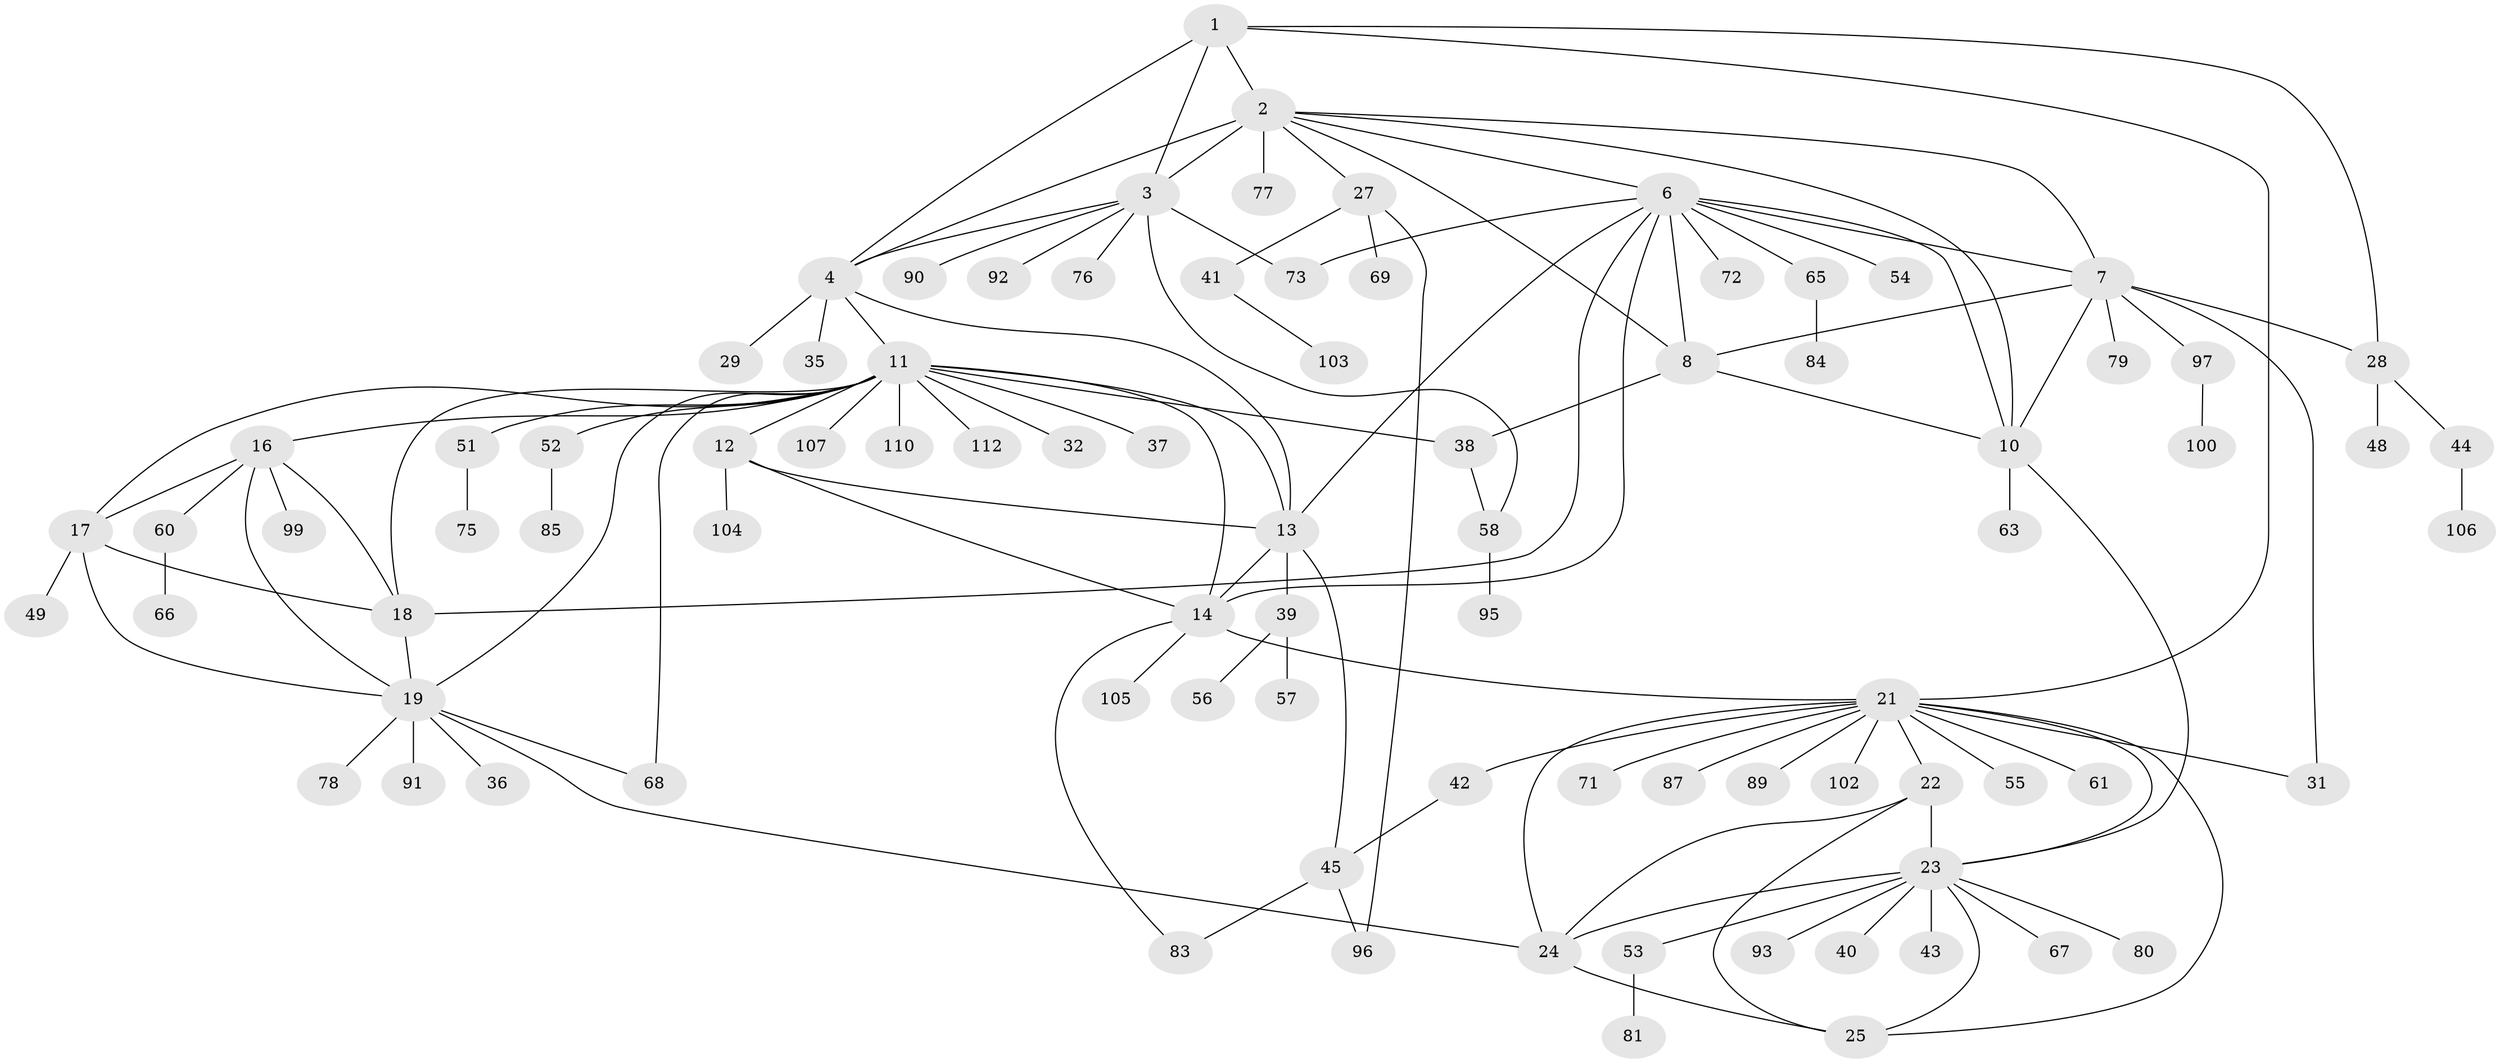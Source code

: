 // Generated by graph-tools (version 1.1) at 2025/52/02/27/25 19:52:19]
// undirected, 87 vertices, 126 edges
graph export_dot {
graph [start="1"]
  node [color=gray90,style=filled];
  1 [super="+98"];
  2 [super="+9"];
  3 [super="+5"];
  4 [super="+74"];
  6 [super="+34"];
  7 [super="+109"];
  8 [super="+62"];
  10;
  11 [super="+20"];
  12;
  13 [super="+30"];
  14 [super="+15"];
  16 [super="+26"];
  17 [super="+94"];
  18;
  19 [super="+47"];
  21 [super="+46"];
  22;
  23 [super="+64"];
  24;
  25 [super="+50"];
  27 [super="+33"];
  28 [super="+108"];
  29;
  31 [super="+86"];
  32;
  35;
  36;
  37;
  38;
  39 [super="+88"];
  40;
  41;
  42 [super="+101"];
  43;
  44 [super="+70"];
  45 [super="+111"];
  48;
  49;
  51 [super="+82"];
  52;
  53 [super="+59"];
  54;
  55;
  56;
  57;
  58;
  60;
  61;
  63;
  65;
  66;
  67;
  68;
  69;
  71;
  72;
  73;
  75;
  76;
  77;
  78;
  79;
  80;
  81;
  83;
  84;
  85;
  87;
  89;
  90;
  91;
  92;
  93;
  95;
  96;
  97;
  99;
  100;
  102;
  103;
  104;
  105;
  106;
  107;
  110;
  112;
  1 -- 2;
  1 -- 3 [weight=2];
  1 -- 4;
  1 -- 21;
  1 -- 28;
  2 -- 3 [weight=2];
  2 -- 4 [weight=2];
  2 -- 27;
  2 -- 6;
  2 -- 7;
  2 -- 8;
  2 -- 10;
  2 -- 77;
  3 -- 4 [weight=2];
  3 -- 73;
  3 -- 76;
  3 -- 90;
  3 -- 92;
  3 -- 58;
  4 -- 13;
  4 -- 29;
  4 -- 35;
  4 -- 11;
  6 -- 7;
  6 -- 8;
  6 -- 10;
  6 -- 18;
  6 -- 54;
  6 -- 65;
  6 -- 72;
  6 -- 73;
  6 -- 13;
  6 -- 14;
  7 -- 8;
  7 -- 10;
  7 -- 28;
  7 -- 31;
  7 -- 79;
  7 -- 97;
  8 -- 10;
  8 -- 38;
  10 -- 23;
  10 -- 63;
  11 -- 12;
  11 -- 13 [weight=2];
  11 -- 14 [weight=2];
  11 -- 32;
  11 -- 51;
  11 -- 52;
  11 -- 68;
  11 -- 110;
  11 -- 37;
  11 -- 38;
  11 -- 107;
  11 -- 16;
  11 -- 17;
  11 -- 18;
  11 -- 19;
  11 -- 112;
  12 -- 13;
  12 -- 14 [weight=2];
  12 -- 104;
  13 -- 14 [weight=2];
  13 -- 39;
  13 -- 45;
  14 -- 105;
  14 -- 83;
  14 -- 21;
  16 -- 17;
  16 -- 18;
  16 -- 19;
  16 -- 60;
  16 -- 99;
  17 -- 18;
  17 -- 19;
  17 -- 49;
  18 -- 19;
  19 -- 24;
  19 -- 36;
  19 -- 68;
  19 -- 78;
  19 -- 91;
  21 -- 22;
  21 -- 23;
  21 -- 24;
  21 -- 25;
  21 -- 42;
  21 -- 55;
  21 -- 61;
  21 -- 71;
  21 -- 89;
  21 -- 102;
  21 -- 87;
  21 -- 31;
  22 -- 23;
  22 -- 24;
  22 -- 25;
  23 -- 24;
  23 -- 25;
  23 -- 40;
  23 -- 43;
  23 -- 53;
  23 -- 67;
  23 -- 80;
  23 -- 93;
  24 -- 25;
  27 -- 41;
  27 -- 69;
  27 -- 96;
  28 -- 44;
  28 -- 48;
  38 -- 58;
  39 -- 56;
  39 -- 57;
  41 -- 103;
  42 -- 45;
  44 -- 106;
  45 -- 83;
  45 -- 96;
  51 -- 75;
  52 -- 85;
  53 -- 81;
  58 -- 95;
  60 -- 66;
  65 -- 84;
  97 -- 100;
}
